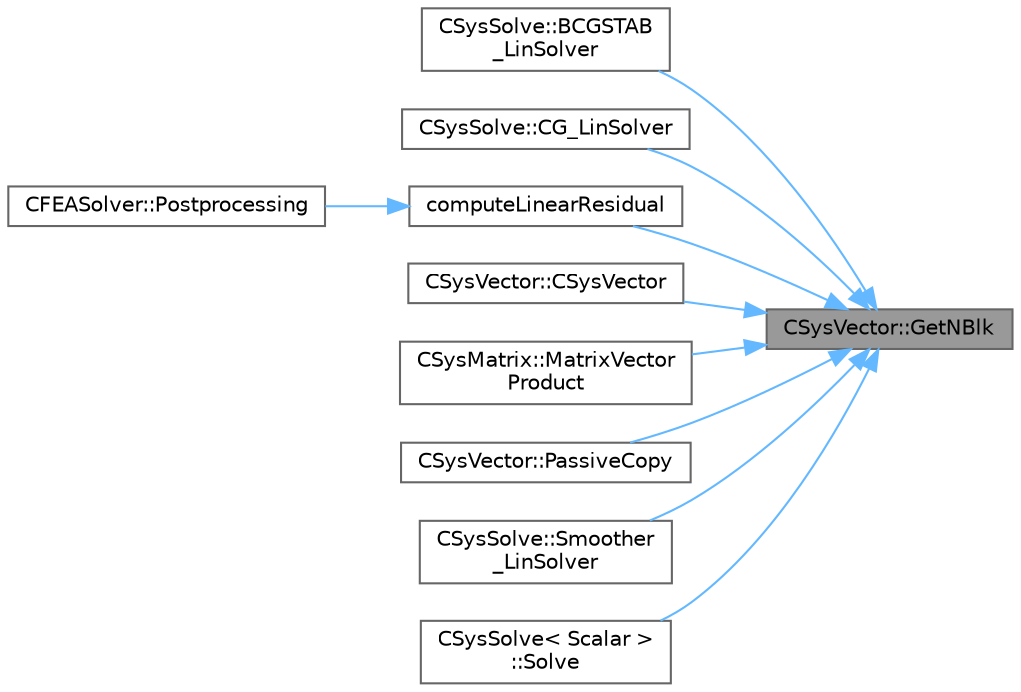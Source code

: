 digraph "CSysVector::GetNBlk"
{
 // LATEX_PDF_SIZE
  bgcolor="transparent";
  edge [fontname=Helvetica,fontsize=10,labelfontname=Helvetica,labelfontsize=10];
  node [fontname=Helvetica,fontsize=10,shape=box,height=0.2,width=0.4];
  rankdir="RL";
  Node1 [id="Node000001",label="CSysVector::GetNBlk",height=0.2,width=0.4,color="gray40", fillcolor="grey60", style="filled", fontcolor="black",tooltip="return the number of blocks (typically number of nodes locally)"];
  Node1 -> Node2 [id="edge1_Node000001_Node000002",dir="back",color="steelblue1",style="solid",tooltip=" "];
  Node2 [id="Node000002",label="CSysSolve::BCGSTAB\l_LinSolver",height=0.2,width=0.4,color="grey40", fillcolor="white", style="filled",URL="$classCSysSolve.html#a5e6082f2809d00f2b0ca30ee6177460b",tooltip="Biconjugate Gradient Stabilized Method (BCGSTAB)"];
  Node1 -> Node3 [id="edge2_Node000001_Node000003",dir="back",color="steelblue1",style="solid",tooltip=" "];
  Node3 [id="Node000003",label="CSysSolve::CG_LinSolver",height=0.2,width=0.4,color="grey40", fillcolor="white", style="filled",URL="$classCSysSolve.html#a7a9229a415e4034095d4fbb2927acde3",tooltip="Conjugate Gradient method."];
  Node1 -> Node4 [id="edge3_Node000001_Node000004",dir="back",color="steelblue1",style="solid",tooltip=" "];
  Node4 [id="Node000004",label="computeLinearResidual",height=0.2,width=0.4,color="grey40", fillcolor="white", style="filled",URL="$CFEASolver_8cpp.html#af17b5d1c06453f7bdbd9b613037aa7da",tooltip=" "];
  Node4 -> Node5 [id="edge4_Node000004_Node000005",dir="back",color="steelblue1",style="solid",tooltip=" "];
  Node5 [id="Node000005",label="CFEASolver::Postprocessing",height=0.2,width=0.4,color="grey40", fillcolor="white", style="filled",URL="$classCFEASolver.html#ab4fa9086b598c5778c9c0403a5626d1b",tooltip="Postprocessing."];
  Node1 -> Node6 [id="edge5_Node000001_Node000006",dir="back",color="steelblue1",style="solid",tooltip=" "];
  Node6 [id="Node000006",label="CSysVector::CSysVector",height=0.2,width=0.4,color="grey40", fillcolor="white", style="filled",URL="$classCSysVector.html#a3b612b35cac6975b72111a42c1a00623",tooltip="Copy constructor of the class."];
  Node1 -> Node7 [id="edge6_Node000001_Node000007",dir="back",color="steelblue1",style="solid",tooltip=" "];
  Node7 [id="Node000007",label="CSysMatrix::MatrixVector\lProduct",height=0.2,width=0.4,color="grey40", fillcolor="white", style="filled",URL="$classCSysMatrix.html#afcd4a4dd3ba3509c6785431e01f3c434",tooltip="Performs the product of a sparse matrix by a CSysVector."];
  Node1 -> Node8 [id="edge7_Node000001_Node000008",dir="back",color="steelblue1",style="solid",tooltip=" "];
  Node8 [id="Node000008",label="CSysVector::PassiveCopy",height=0.2,width=0.4,color="grey40", fillcolor="white", style="filled",URL="$classCSysVector.html#abb61e5a4d69be0562ced01831edfa924",tooltip="Set our values (resizing if required) by copying from other, the derivative information is lost."];
  Node1 -> Node9 [id="edge8_Node000001_Node000009",dir="back",color="steelblue1",style="solid",tooltip=" "];
  Node9 [id="Node000009",label="CSysSolve::Smoother\l_LinSolver",height=0.2,width=0.4,color="grey40", fillcolor="white", style="filled",URL="$classCSysSolve.html#a2156b8d64819367142bef9bb9f2348fb",tooltip="Generic smoother (modified Richardson iteration with preconditioner)"];
  Node1 -> Node10 [id="edge9_Node000001_Node000010",dir="back",color="steelblue1",style="solid",tooltip=" "];
  Node10 [id="Node000010",label="CSysSolve\< Scalar \>\l::Solve",height=0.2,width=0.4,color="grey40", fillcolor="white", style="filled",URL="$classCSysSolve.html#a8b6b6ec9a70f8207cbf0b7a5c37eaef8",tooltip="Solve the linear system using a Krylov subspace method."];
}
